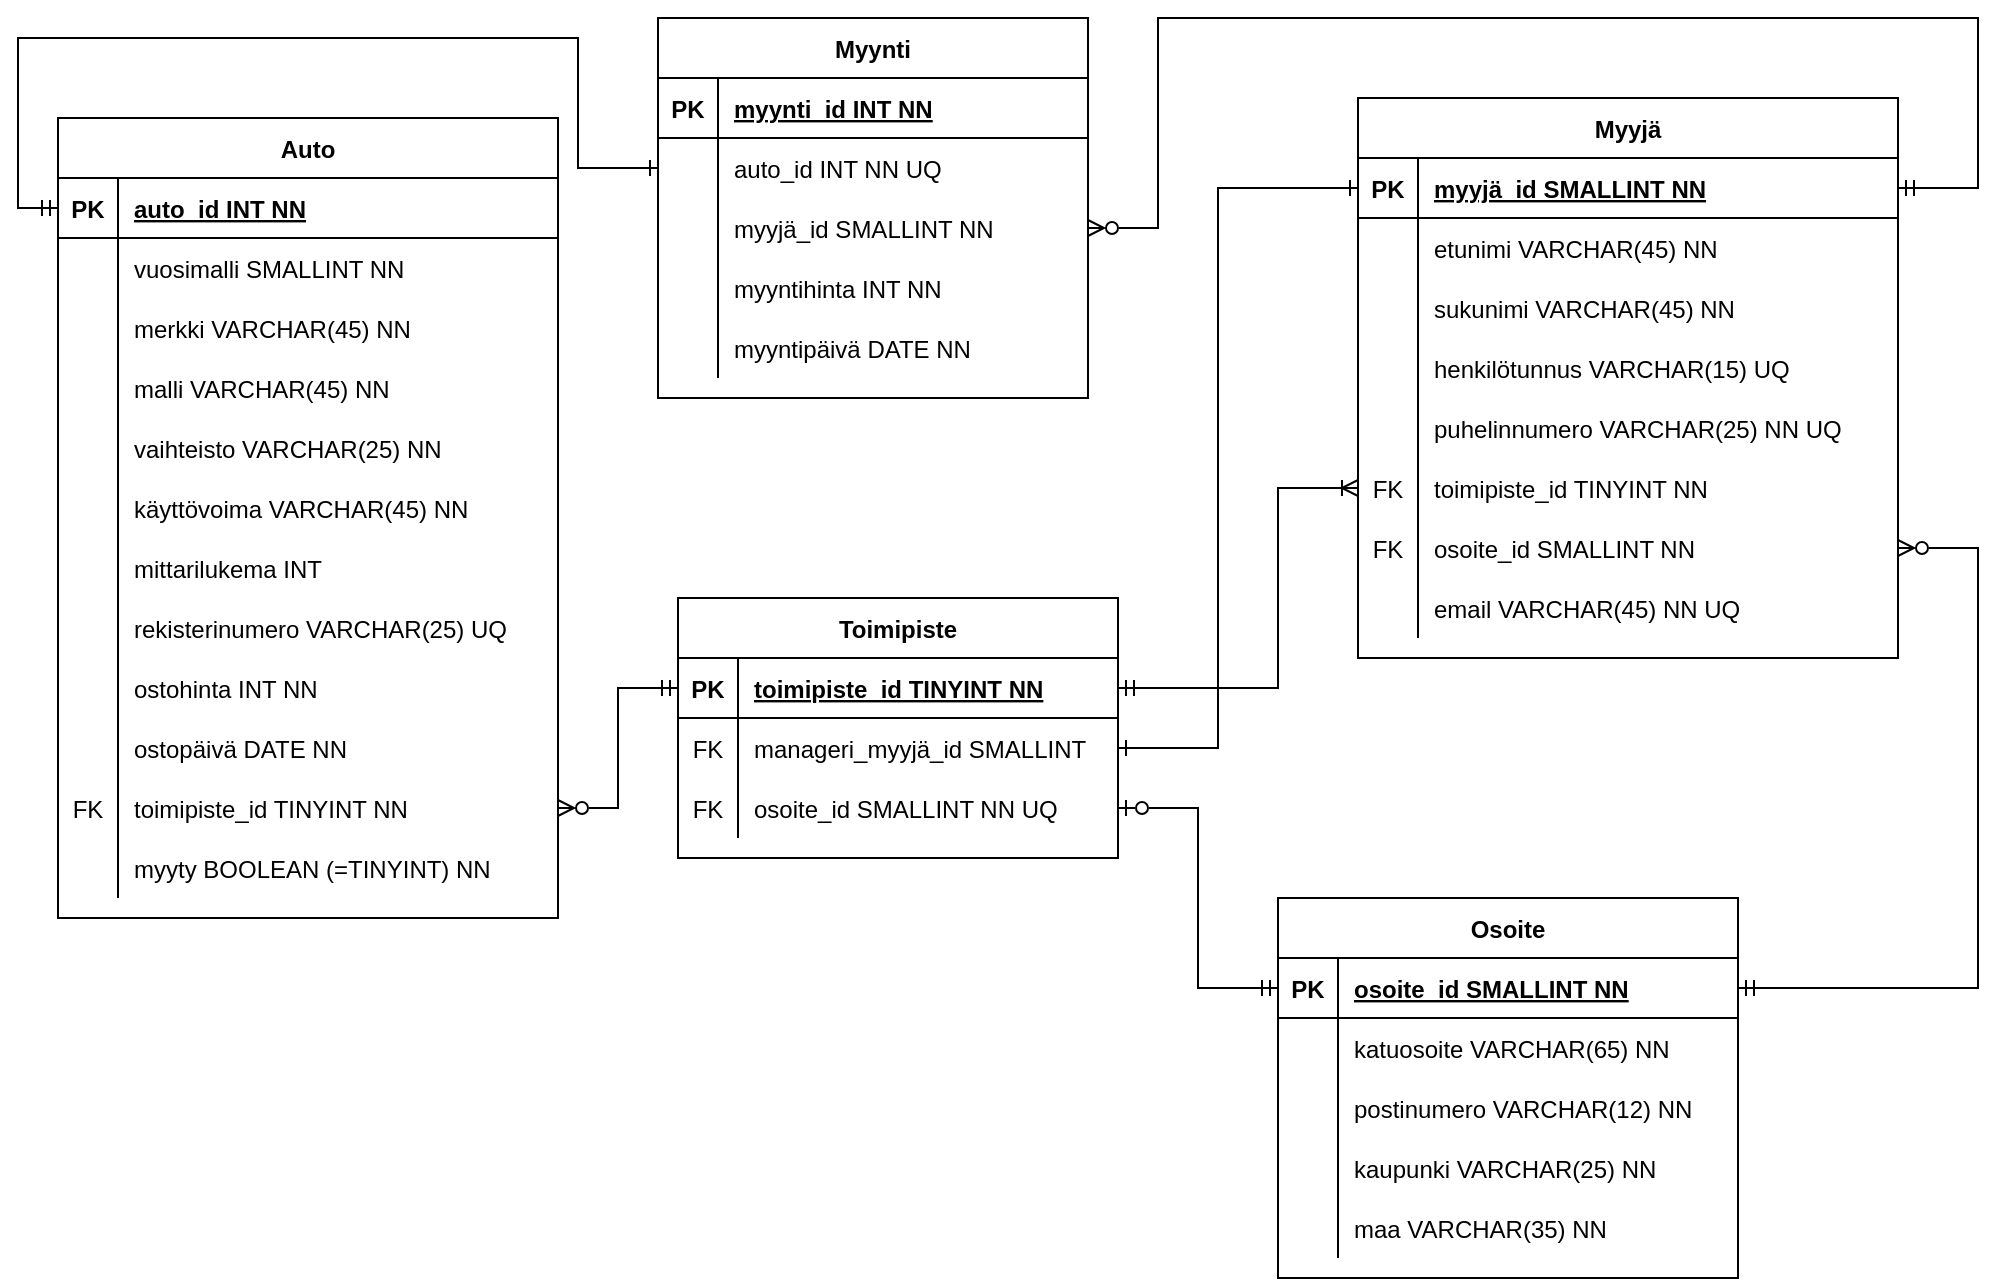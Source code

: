 <mxfile version="20.5.1" type="device"><diagram id="leuzvy5jL9zqVbkIXEDc" name="Page-1"><mxGraphModel dx="1422" dy="752" grid="1" gridSize="10" guides="1" tooltips="1" connect="1" arrows="1" fold="1" page="1" pageScale="1" pageWidth="850" pageHeight="1100" background="none" math="0" shadow="0"><root><mxCell id="0"/><mxCell id="1" parent="0"/><mxCell id="Ytq7XlBPjHBknftimk5Q-1" value="Toimipiste" style="shape=table;startSize=30;container=1;collapsible=1;childLayout=tableLayout;fixedRows=1;rowLines=0;fontStyle=1;align=center;resizeLast=1;" parent="1" vertex="1"><mxGeometry x="360" y="410" width="220" height="130" as="geometry"/></mxCell><mxCell id="Ytq7XlBPjHBknftimk5Q-2" value="" style="shape=tableRow;horizontal=0;startSize=0;swimlaneHead=0;swimlaneBody=0;fillColor=none;collapsible=0;dropTarget=0;points=[[0,0.5],[1,0.5]];portConstraint=eastwest;top=0;left=0;right=0;bottom=1;" parent="Ytq7XlBPjHBknftimk5Q-1" vertex="1"><mxGeometry y="30" width="220" height="30" as="geometry"/></mxCell><mxCell id="Ytq7XlBPjHBknftimk5Q-3" value="PK" style="shape=partialRectangle;connectable=0;fillColor=none;top=0;left=0;bottom=0;right=0;fontStyle=1;overflow=hidden;" parent="Ytq7XlBPjHBknftimk5Q-2" vertex="1"><mxGeometry width="30" height="30" as="geometry"><mxRectangle width="30" height="30" as="alternateBounds"/></mxGeometry></mxCell><mxCell id="Ytq7XlBPjHBknftimk5Q-4" value="toimipiste_id TINYINT NN" style="shape=partialRectangle;connectable=0;fillColor=none;top=0;left=0;bottom=0;right=0;align=left;spacingLeft=6;fontStyle=5;overflow=hidden;" parent="Ytq7XlBPjHBknftimk5Q-2" vertex="1"><mxGeometry x="30" width="190" height="30" as="geometry"><mxRectangle width="190" height="30" as="alternateBounds"/></mxGeometry></mxCell><mxCell id="Ytq7XlBPjHBknftimk5Q-11" value="" style="shape=tableRow;horizontal=0;startSize=0;swimlaneHead=0;swimlaneBody=0;fillColor=none;collapsible=0;dropTarget=0;points=[[0,0.5],[1,0.5]];portConstraint=eastwest;top=0;left=0;right=0;bottom=0;" parent="Ytq7XlBPjHBknftimk5Q-1" vertex="1"><mxGeometry y="60" width="220" height="30" as="geometry"/></mxCell><mxCell id="Ytq7XlBPjHBknftimk5Q-12" value="FK" style="shape=partialRectangle;connectable=0;fillColor=none;top=0;left=0;bottom=0;right=0;editable=1;overflow=hidden;" parent="Ytq7XlBPjHBknftimk5Q-11" vertex="1"><mxGeometry width="30" height="30" as="geometry"><mxRectangle width="30" height="30" as="alternateBounds"/></mxGeometry></mxCell><mxCell id="Ytq7XlBPjHBknftimk5Q-13" value="manageri_myyjä_id SMALLINT" style="shape=partialRectangle;connectable=0;fillColor=none;top=0;left=0;bottom=0;right=0;align=left;spacingLeft=6;overflow=hidden;" parent="Ytq7XlBPjHBknftimk5Q-11" vertex="1"><mxGeometry x="30" width="190" height="30" as="geometry"><mxRectangle width="190" height="30" as="alternateBounds"/></mxGeometry></mxCell><mxCell id="Ytq7XlBPjHBknftimk5Q-5" value="" style="shape=tableRow;horizontal=0;startSize=0;swimlaneHead=0;swimlaneBody=0;fillColor=none;collapsible=0;dropTarget=0;points=[[0,0.5],[1,0.5]];portConstraint=eastwest;top=0;left=0;right=0;bottom=0;" parent="Ytq7XlBPjHBknftimk5Q-1" vertex="1"><mxGeometry y="90" width="220" height="30" as="geometry"/></mxCell><mxCell id="Ytq7XlBPjHBknftimk5Q-6" value="FK" style="shape=partialRectangle;connectable=0;fillColor=none;top=0;left=0;bottom=0;right=0;editable=1;overflow=hidden;" parent="Ytq7XlBPjHBknftimk5Q-5" vertex="1"><mxGeometry width="30" height="30" as="geometry"><mxRectangle width="30" height="30" as="alternateBounds"/></mxGeometry></mxCell><mxCell id="Ytq7XlBPjHBknftimk5Q-7" value="osoite_id SMALLINT NN UQ" style="shape=partialRectangle;connectable=0;fillColor=none;top=0;left=0;bottom=0;right=0;align=left;spacingLeft=6;overflow=hidden;" parent="Ytq7XlBPjHBknftimk5Q-5" vertex="1"><mxGeometry x="30" width="190" height="30" as="geometry"><mxRectangle width="190" height="30" as="alternateBounds"/></mxGeometry></mxCell><mxCell id="Ytq7XlBPjHBknftimk5Q-21" value="Myyjä" style="shape=table;startSize=30;container=1;collapsible=1;childLayout=tableLayout;fixedRows=1;rowLines=0;fontStyle=1;align=center;resizeLast=1;" parent="1" vertex="1"><mxGeometry x="700" y="160" width="270" height="280" as="geometry"/></mxCell><mxCell id="Ytq7XlBPjHBknftimk5Q-22" value="" style="shape=tableRow;horizontal=0;startSize=0;swimlaneHead=0;swimlaneBody=0;fillColor=none;collapsible=0;dropTarget=0;points=[[0,0.5],[1,0.5]];portConstraint=eastwest;top=0;left=0;right=0;bottom=1;" parent="Ytq7XlBPjHBknftimk5Q-21" vertex="1"><mxGeometry y="30" width="270" height="30" as="geometry"/></mxCell><mxCell id="Ytq7XlBPjHBknftimk5Q-23" value="PK" style="shape=partialRectangle;connectable=0;fillColor=none;top=0;left=0;bottom=0;right=0;fontStyle=1;overflow=hidden;" parent="Ytq7XlBPjHBknftimk5Q-22" vertex="1"><mxGeometry width="30" height="30" as="geometry"><mxRectangle width="30" height="30" as="alternateBounds"/></mxGeometry></mxCell><mxCell id="Ytq7XlBPjHBknftimk5Q-24" value="myyjä_id SMALLINT NN" style="shape=partialRectangle;connectable=0;fillColor=none;top=0;left=0;bottom=0;right=0;align=left;spacingLeft=6;fontStyle=5;overflow=hidden;" parent="Ytq7XlBPjHBknftimk5Q-22" vertex="1"><mxGeometry x="30" width="240" height="30" as="geometry"><mxRectangle width="240" height="30" as="alternateBounds"/></mxGeometry></mxCell><mxCell id="Ytq7XlBPjHBknftimk5Q-25" value="" style="shape=tableRow;horizontal=0;startSize=0;swimlaneHead=0;swimlaneBody=0;fillColor=none;collapsible=0;dropTarget=0;points=[[0,0.5],[1,0.5]];portConstraint=eastwest;top=0;left=0;right=0;bottom=0;" parent="Ytq7XlBPjHBknftimk5Q-21" vertex="1"><mxGeometry y="60" width="270" height="30" as="geometry"/></mxCell><mxCell id="Ytq7XlBPjHBknftimk5Q-26" value="" style="shape=partialRectangle;connectable=0;fillColor=none;top=0;left=0;bottom=0;right=0;editable=1;overflow=hidden;" parent="Ytq7XlBPjHBknftimk5Q-25" vertex="1"><mxGeometry width="30" height="30" as="geometry"><mxRectangle width="30" height="30" as="alternateBounds"/></mxGeometry></mxCell><mxCell id="Ytq7XlBPjHBknftimk5Q-27" value="etunimi VARCHAR(45) NN" style="shape=partialRectangle;connectable=0;fillColor=none;top=0;left=0;bottom=0;right=0;align=left;spacingLeft=6;overflow=hidden;" parent="Ytq7XlBPjHBknftimk5Q-25" vertex="1"><mxGeometry x="30" width="240" height="30" as="geometry"><mxRectangle width="240" height="30" as="alternateBounds"/></mxGeometry></mxCell><mxCell id="Ytq7XlBPjHBknftimk5Q-28" value="" style="shape=tableRow;horizontal=0;startSize=0;swimlaneHead=0;swimlaneBody=0;fillColor=none;collapsible=0;dropTarget=0;points=[[0,0.5],[1,0.5]];portConstraint=eastwest;top=0;left=0;right=0;bottom=0;" parent="Ytq7XlBPjHBknftimk5Q-21" vertex="1"><mxGeometry y="90" width="270" height="30" as="geometry"/></mxCell><mxCell id="Ytq7XlBPjHBknftimk5Q-29" value="" style="shape=partialRectangle;connectable=0;fillColor=none;top=0;left=0;bottom=0;right=0;editable=1;overflow=hidden;" parent="Ytq7XlBPjHBknftimk5Q-28" vertex="1"><mxGeometry width="30" height="30" as="geometry"><mxRectangle width="30" height="30" as="alternateBounds"/></mxGeometry></mxCell><mxCell id="Ytq7XlBPjHBknftimk5Q-30" value="sukunimi VARCHAR(45) NN" style="shape=partialRectangle;connectable=0;fillColor=none;top=0;left=0;bottom=0;right=0;align=left;spacingLeft=6;overflow=hidden;" parent="Ytq7XlBPjHBknftimk5Q-28" vertex="1"><mxGeometry x="30" width="240" height="30" as="geometry"><mxRectangle width="240" height="30" as="alternateBounds"/></mxGeometry></mxCell><mxCell id="Ytq7XlBPjHBknftimk5Q-39" value="" style="shape=tableRow;horizontal=0;startSize=0;swimlaneHead=0;swimlaneBody=0;fillColor=none;collapsible=0;dropTarget=0;points=[[0,0.5],[1,0.5]];portConstraint=eastwest;top=0;left=0;right=0;bottom=0;" parent="Ytq7XlBPjHBknftimk5Q-21" vertex="1"><mxGeometry y="120" width="270" height="30" as="geometry"/></mxCell><mxCell id="Ytq7XlBPjHBknftimk5Q-40" value="" style="shape=partialRectangle;connectable=0;fillColor=none;top=0;left=0;bottom=0;right=0;editable=1;overflow=hidden;" parent="Ytq7XlBPjHBknftimk5Q-39" vertex="1"><mxGeometry width="30" height="30" as="geometry"><mxRectangle width="30" height="30" as="alternateBounds"/></mxGeometry></mxCell><mxCell id="Ytq7XlBPjHBknftimk5Q-41" value="henkilötunnus VARCHAR(15) UQ" style="shape=partialRectangle;connectable=0;fillColor=none;top=0;left=0;bottom=0;right=0;align=left;spacingLeft=6;overflow=hidden;" parent="Ytq7XlBPjHBknftimk5Q-39" vertex="1"><mxGeometry x="30" width="240" height="30" as="geometry"><mxRectangle width="240" height="30" as="alternateBounds"/></mxGeometry></mxCell><mxCell id="Ytq7XlBPjHBknftimk5Q-35" value="" style="shape=tableRow;horizontal=0;startSize=0;swimlaneHead=0;swimlaneBody=0;fillColor=none;collapsible=0;dropTarget=0;points=[[0,0.5],[1,0.5]];portConstraint=eastwest;top=0;left=0;right=0;bottom=0;" parent="Ytq7XlBPjHBknftimk5Q-21" vertex="1"><mxGeometry y="150" width="270" height="30" as="geometry"/></mxCell><mxCell id="Ytq7XlBPjHBknftimk5Q-36" value="" style="shape=partialRectangle;connectable=0;fillColor=none;top=0;left=0;bottom=0;right=0;editable=1;overflow=hidden;" parent="Ytq7XlBPjHBknftimk5Q-35" vertex="1"><mxGeometry width="30" height="30" as="geometry"><mxRectangle width="30" height="30" as="alternateBounds"/></mxGeometry></mxCell><mxCell id="Ytq7XlBPjHBknftimk5Q-37" value="puhelinnumero VARCHAR(25) NN UQ" style="shape=partialRectangle;connectable=0;fillColor=none;top=0;left=0;bottom=0;right=0;align=left;spacingLeft=6;overflow=hidden;" parent="Ytq7XlBPjHBknftimk5Q-35" vertex="1"><mxGeometry x="30" width="240" height="30" as="geometry"><mxRectangle width="240" height="30" as="alternateBounds"/></mxGeometry></mxCell><mxCell id="Ytq7XlBPjHBknftimk5Q-99" value="" style="shape=tableRow;horizontal=0;startSize=0;swimlaneHead=0;swimlaneBody=0;fillColor=none;collapsible=0;dropTarget=0;points=[[0,0.5],[1,0.5]];portConstraint=eastwest;top=0;left=0;right=0;bottom=0;" parent="Ytq7XlBPjHBknftimk5Q-21" vertex="1"><mxGeometry y="180" width="270" height="30" as="geometry"/></mxCell><mxCell id="Ytq7XlBPjHBknftimk5Q-100" value="FK" style="shape=partialRectangle;connectable=0;fillColor=none;top=0;left=0;bottom=0;right=0;editable=1;overflow=hidden;" parent="Ytq7XlBPjHBknftimk5Q-99" vertex="1"><mxGeometry width="30" height="30" as="geometry"><mxRectangle width="30" height="30" as="alternateBounds"/></mxGeometry></mxCell><mxCell id="Ytq7XlBPjHBknftimk5Q-101" value="toimipiste_id TINYINT NN" style="shape=partialRectangle;connectable=0;fillColor=none;top=0;left=0;bottom=0;right=0;align=left;spacingLeft=6;overflow=hidden;" parent="Ytq7XlBPjHBknftimk5Q-99" vertex="1"><mxGeometry x="30" width="240" height="30" as="geometry"><mxRectangle width="240" height="30" as="alternateBounds"/></mxGeometry></mxCell><mxCell id="Ytq7XlBPjHBknftimk5Q-31" value="" style="shape=tableRow;horizontal=0;startSize=0;swimlaneHead=0;swimlaneBody=0;fillColor=none;collapsible=0;dropTarget=0;points=[[0,0.5],[1,0.5]];portConstraint=eastwest;top=0;left=0;right=0;bottom=0;" parent="Ytq7XlBPjHBknftimk5Q-21" vertex="1"><mxGeometry y="210" width="270" height="30" as="geometry"/></mxCell><mxCell id="Ytq7XlBPjHBknftimk5Q-32" value="FK" style="shape=partialRectangle;connectable=0;fillColor=none;top=0;left=0;bottom=0;right=0;editable=1;overflow=hidden;" parent="Ytq7XlBPjHBknftimk5Q-31" vertex="1"><mxGeometry width="30" height="30" as="geometry"><mxRectangle width="30" height="30" as="alternateBounds"/></mxGeometry></mxCell><mxCell id="Ytq7XlBPjHBknftimk5Q-33" value="osoite_id SMALLINT NN" style="shape=partialRectangle;connectable=0;fillColor=none;top=0;left=0;bottom=0;right=0;align=left;spacingLeft=6;overflow=hidden;" parent="Ytq7XlBPjHBknftimk5Q-31" vertex="1"><mxGeometry x="30" width="240" height="30" as="geometry"><mxRectangle width="240" height="30" as="alternateBounds"/></mxGeometry></mxCell><mxCell id="4B7rXKv6j5ArsQhWTRO9-2" value="" style="shape=tableRow;horizontal=0;startSize=0;swimlaneHead=0;swimlaneBody=0;fillColor=none;collapsible=0;dropTarget=0;points=[[0,0.5],[1,0.5]];portConstraint=eastwest;top=0;left=0;right=0;bottom=0;" vertex="1" parent="Ytq7XlBPjHBknftimk5Q-21"><mxGeometry y="240" width="270" height="30" as="geometry"/></mxCell><mxCell id="4B7rXKv6j5ArsQhWTRO9-3" value="" style="shape=partialRectangle;connectable=0;fillColor=none;top=0;left=0;bottom=0;right=0;editable=1;overflow=hidden;" vertex="1" parent="4B7rXKv6j5ArsQhWTRO9-2"><mxGeometry width="30" height="30" as="geometry"><mxRectangle width="30" height="30" as="alternateBounds"/></mxGeometry></mxCell><mxCell id="4B7rXKv6j5ArsQhWTRO9-4" value="email VARCHAR(45) NN UQ" style="shape=partialRectangle;connectable=0;fillColor=none;top=0;left=0;bottom=0;right=0;align=left;spacingLeft=6;overflow=hidden;" vertex="1" parent="4B7rXKv6j5ArsQhWTRO9-2"><mxGeometry x="30" width="240" height="30" as="geometry"><mxRectangle width="240" height="30" as="alternateBounds"/></mxGeometry></mxCell><mxCell id="Ytq7XlBPjHBknftimk5Q-42" value="Osoite" style="shape=table;startSize=30;container=1;collapsible=1;childLayout=tableLayout;fixedRows=1;rowLines=0;fontStyle=1;align=center;resizeLast=1;" parent="1" vertex="1"><mxGeometry x="660" y="560" width="230" height="190" as="geometry"/></mxCell><mxCell id="Ytq7XlBPjHBknftimk5Q-43" value="" style="shape=tableRow;horizontal=0;startSize=0;swimlaneHead=0;swimlaneBody=0;fillColor=none;collapsible=0;dropTarget=0;points=[[0,0.5],[1,0.5]];portConstraint=eastwest;top=0;left=0;right=0;bottom=1;" parent="Ytq7XlBPjHBknftimk5Q-42" vertex="1"><mxGeometry y="30" width="230" height="30" as="geometry"/></mxCell><mxCell id="Ytq7XlBPjHBknftimk5Q-44" value="PK" style="shape=partialRectangle;connectable=0;fillColor=none;top=0;left=0;bottom=0;right=0;fontStyle=1;overflow=hidden;" parent="Ytq7XlBPjHBknftimk5Q-43" vertex="1"><mxGeometry width="30" height="30" as="geometry"><mxRectangle width="30" height="30" as="alternateBounds"/></mxGeometry></mxCell><mxCell id="Ytq7XlBPjHBknftimk5Q-45" value="osoite_id SMALLINT NN" style="shape=partialRectangle;connectable=0;fillColor=none;top=0;left=0;bottom=0;right=0;align=left;spacingLeft=6;fontStyle=5;overflow=hidden;" parent="Ytq7XlBPjHBknftimk5Q-43" vertex="1"><mxGeometry x="30" width="200" height="30" as="geometry"><mxRectangle width="200" height="30" as="alternateBounds"/></mxGeometry></mxCell><mxCell id="Ytq7XlBPjHBknftimk5Q-46" value="" style="shape=tableRow;horizontal=0;startSize=0;swimlaneHead=0;swimlaneBody=0;fillColor=none;collapsible=0;dropTarget=0;points=[[0,0.5],[1,0.5]];portConstraint=eastwest;top=0;left=0;right=0;bottom=0;" parent="Ytq7XlBPjHBknftimk5Q-42" vertex="1"><mxGeometry y="60" width="230" height="30" as="geometry"/></mxCell><mxCell id="Ytq7XlBPjHBknftimk5Q-47" value="" style="shape=partialRectangle;connectable=0;fillColor=none;top=0;left=0;bottom=0;right=0;editable=1;overflow=hidden;" parent="Ytq7XlBPjHBknftimk5Q-46" vertex="1"><mxGeometry width="30" height="30" as="geometry"><mxRectangle width="30" height="30" as="alternateBounds"/></mxGeometry></mxCell><mxCell id="Ytq7XlBPjHBknftimk5Q-48" value="katuosoite VARCHAR(65) NN" style="shape=partialRectangle;connectable=0;fillColor=none;top=0;left=0;bottom=0;right=0;align=left;spacingLeft=6;overflow=hidden;" parent="Ytq7XlBPjHBknftimk5Q-46" vertex="1"><mxGeometry x="30" width="200" height="30" as="geometry"><mxRectangle width="200" height="30" as="alternateBounds"/></mxGeometry></mxCell><mxCell id="C87S_HLYGGrj2ckzRdgO-71" value="" style="shape=tableRow;horizontal=0;startSize=0;swimlaneHead=0;swimlaneBody=0;fillColor=none;collapsible=0;dropTarget=0;points=[[0,0.5],[1,0.5]];portConstraint=eastwest;top=0;left=0;right=0;bottom=0;" parent="Ytq7XlBPjHBknftimk5Q-42" vertex="1"><mxGeometry y="90" width="230" height="30" as="geometry"/></mxCell><mxCell id="C87S_HLYGGrj2ckzRdgO-72" value="" style="shape=partialRectangle;connectable=0;fillColor=none;top=0;left=0;bottom=0;right=0;editable=1;overflow=hidden;" parent="C87S_HLYGGrj2ckzRdgO-71" vertex="1"><mxGeometry width="30" height="30" as="geometry"><mxRectangle width="30" height="30" as="alternateBounds"/></mxGeometry></mxCell><mxCell id="C87S_HLYGGrj2ckzRdgO-73" value="postinumero VARCHAR(12) NN" style="shape=partialRectangle;connectable=0;fillColor=none;top=0;left=0;bottom=0;right=0;align=left;spacingLeft=6;overflow=hidden;" parent="C87S_HLYGGrj2ckzRdgO-71" vertex="1"><mxGeometry x="30" width="200" height="30" as="geometry"><mxRectangle width="200" height="30" as="alternateBounds"/></mxGeometry></mxCell><mxCell id="Ytq7XlBPjHBknftimk5Q-49" value="" style="shape=tableRow;horizontal=0;startSize=0;swimlaneHead=0;swimlaneBody=0;fillColor=none;collapsible=0;dropTarget=0;points=[[0,0.5],[1,0.5]];portConstraint=eastwest;top=0;left=0;right=0;bottom=0;" parent="Ytq7XlBPjHBknftimk5Q-42" vertex="1"><mxGeometry y="120" width="230" height="30" as="geometry"/></mxCell><mxCell id="Ytq7XlBPjHBknftimk5Q-50" value="" style="shape=partialRectangle;connectable=0;fillColor=none;top=0;left=0;bottom=0;right=0;editable=1;overflow=hidden;" parent="Ytq7XlBPjHBknftimk5Q-49" vertex="1"><mxGeometry width="30" height="30" as="geometry"><mxRectangle width="30" height="30" as="alternateBounds"/></mxGeometry></mxCell><mxCell id="Ytq7XlBPjHBknftimk5Q-51" value="kaupunki VARCHAR(25) NN" style="shape=partialRectangle;connectable=0;fillColor=none;top=0;left=0;bottom=0;right=0;align=left;spacingLeft=6;overflow=hidden;" parent="Ytq7XlBPjHBknftimk5Q-49" vertex="1"><mxGeometry x="30" width="200" height="30" as="geometry"><mxRectangle width="200" height="30" as="alternateBounds"/></mxGeometry></mxCell><mxCell id="Ytq7XlBPjHBknftimk5Q-52" value="" style="shape=tableRow;horizontal=0;startSize=0;swimlaneHead=0;swimlaneBody=0;fillColor=none;collapsible=0;dropTarget=0;points=[[0,0.5],[1,0.5]];portConstraint=eastwest;top=0;left=0;right=0;bottom=0;" parent="Ytq7XlBPjHBknftimk5Q-42" vertex="1"><mxGeometry y="150" width="230" height="30" as="geometry"/></mxCell><mxCell id="Ytq7XlBPjHBknftimk5Q-53" value="" style="shape=partialRectangle;connectable=0;fillColor=none;top=0;left=0;bottom=0;right=0;editable=1;overflow=hidden;" parent="Ytq7XlBPjHBknftimk5Q-52" vertex="1"><mxGeometry width="30" height="30" as="geometry"><mxRectangle width="30" height="30" as="alternateBounds"/></mxGeometry></mxCell><mxCell id="Ytq7XlBPjHBknftimk5Q-54" value="maa VARCHAR(35) NN" style="shape=partialRectangle;connectable=0;fillColor=none;top=0;left=0;bottom=0;right=0;align=left;spacingLeft=6;overflow=hidden;" parent="Ytq7XlBPjHBknftimk5Q-52" vertex="1"><mxGeometry x="30" width="200" height="30" as="geometry"><mxRectangle width="200" height="30" as="alternateBounds"/></mxGeometry></mxCell><mxCell id="Ytq7XlBPjHBknftimk5Q-55" style="edgeStyle=orthogonalEdgeStyle;rounded=0;orthogonalLoop=1;jettySize=auto;html=1;entryX=1;entryY=0.5;entryDx=0;entryDy=0;exitX=1;exitY=0.5;exitDx=0;exitDy=0;startArrow=ERzeroToMany;startFill=0;endArrow=ERmandOne;endFill=0;" parent="1" source="Ytq7XlBPjHBknftimk5Q-31" target="Ytq7XlBPjHBknftimk5Q-43" edge="1"><mxGeometry relative="1" as="geometry"><Array as="points"><mxPoint x="1010" y="385"/><mxPoint x="1010" y="605"/></Array></mxGeometry></mxCell><mxCell id="Ytq7XlBPjHBknftimk5Q-56" style="edgeStyle=orthogonalEdgeStyle;rounded=0;orthogonalLoop=1;jettySize=auto;html=1;exitX=1;exitY=0.5;exitDx=0;exitDy=0;entryX=0;entryY=0.5;entryDx=0;entryDy=0;startArrow=ERzeroToOne;startFill=0;endArrow=ERmandOne;endFill=0;" parent="1" source="Ytq7XlBPjHBknftimk5Q-5" target="Ytq7XlBPjHBknftimk5Q-43" edge="1"><mxGeometry relative="1" as="geometry"/></mxCell><mxCell id="Ytq7XlBPjHBknftimk5Q-57" style="edgeStyle=orthogonalEdgeStyle;rounded=0;orthogonalLoop=1;jettySize=auto;html=1;exitX=1;exitY=0.5;exitDx=0;exitDy=0;entryX=0;entryY=0.5;entryDx=0;entryDy=0;startArrow=ERone;startFill=0;endArrow=ERone;endFill=0;" parent="1" source="Ytq7XlBPjHBknftimk5Q-11" target="Ytq7XlBPjHBknftimk5Q-22" edge="1"><mxGeometry relative="1" as="geometry"><Array as="points"><mxPoint x="630" y="485"/><mxPoint x="630" y="205"/></Array></mxGeometry></mxCell><mxCell id="Ytq7XlBPjHBknftimk5Q-58" value="Auto" style="shape=table;startSize=30;container=1;collapsible=1;childLayout=tableLayout;fixedRows=1;rowLines=0;fontStyle=1;align=center;resizeLast=1;" parent="1" vertex="1"><mxGeometry x="50" y="170" width="250" height="400" as="geometry"/></mxCell><mxCell id="Ytq7XlBPjHBknftimk5Q-59" value="" style="shape=tableRow;horizontal=0;startSize=0;swimlaneHead=0;swimlaneBody=0;fillColor=none;collapsible=0;dropTarget=0;points=[[0,0.5],[1,0.5]];portConstraint=eastwest;top=0;left=0;right=0;bottom=1;" parent="Ytq7XlBPjHBknftimk5Q-58" vertex="1"><mxGeometry y="30" width="250" height="30" as="geometry"/></mxCell><mxCell id="Ytq7XlBPjHBknftimk5Q-60" value="PK" style="shape=partialRectangle;connectable=0;fillColor=none;top=0;left=0;bottom=0;right=0;fontStyle=1;overflow=hidden;" parent="Ytq7XlBPjHBknftimk5Q-59" vertex="1"><mxGeometry width="30" height="30" as="geometry"><mxRectangle width="30" height="30" as="alternateBounds"/></mxGeometry></mxCell><mxCell id="Ytq7XlBPjHBknftimk5Q-61" value="auto_id INT NN" style="shape=partialRectangle;connectable=0;fillColor=none;top=0;left=0;bottom=0;right=0;align=left;spacingLeft=6;fontStyle=5;overflow=hidden;" parent="Ytq7XlBPjHBknftimk5Q-59" vertex="1"><mxGeometry x="30" width="220" height="30" as="geometry"><mxRectangle width="220" height="30" as="alternateBounds"/></mxGeometry></mxCell><mxCell id="Ytq7XlBPjHBknftimk5Q-79" value="" style="shape=tableRow;horizontal=0;startSize=0;swimlaneHead=0;swimlaneBody=0;fillColor=none;collapsible=0;dropTarget=0;points=[[0,0.5],[1,0.5]];portConstraint=eastwest;top=0;left=0;right=0;bottom=0;" parent="Ytq7XlBPjHBknftimk5Q-58" vertex="1"><mxGeometry y="60" width="250" height="30" as="geometry"/></mxCell><mxCell id="Ytq7XlBPjHBknftimk5Q-80" value="" style="shape=partialRectangle;connectable=0;fillColor=none;top=0;left=0;bottom=0;right=0;editable=1;overflow=hidden;" parent="Ytq7XlBPjHBknftimk5Q-79" vertex="1"><mxGeometry width="30" height="30" as="geometry"><mxRectangle width="30" height="30" as="alternateBounds"/></mxGeometry></mxCell><mxCell id="Ytq7XlBPjHBknftimk5Q-81" value="vuosimalli SMALLINT NN" style="shape=partialRectangle;connectable=0;fillColor=none;top=0;left=0;bottom=0;right=0;align=left;spacingLeft=6;overflow=hidden;" parent="Ytq7XlBPjHBknftimk5Q-79" vertex="1"><mxGeometry x="30" width="220" height="30" as="geometry"><mxRectangle width="220" height="30" as="alternateBounds"/></mxGeometry></mxCell><mxCell id="Ytq7XlBPjHBknftimk5Q-83" value="" style="shape=tableRow;horizontal=0;startSize=0;swimlaneHead=0;swimlaneBody=0;fillColor=none;collapsible=0;dropTarget=0;points=[[0,0.5],[1,0.5]];portConstraint=eastwest;top=0;left=0;right=0;bottom=0;" parent="Ytq7XlBPjHBknftimk5Q-58" vertex="1"><mxGeometry y="90" width="250" height="30" as="geometry"/></mxCell><mxCell id="Ytq7XlBPjHBknftimk5Q-84" value="" style="shape=partialRectangle;connectable=0;fillColor=none;top=0;left=0;bottom=0;right=0;editable=1;overflow=hidden;" parent="Ytq7XlBPjHBknftimk5Q-83" vertex="1"><mxGeometry width="30" height="30" as="geometry"><mxRectangle width="30" height="30" as="alternateBounds"/></mxGeometry></mxCell><mxCell id="Ytq7XlBPjHBknftimk5Q-85" value="merkki VARCHAR(45) NN" style="shape=partialRectangle;connectable=0;fillColor=none;top=0;left=0;bottom=0;right=0;align=left;spacingLeft=6;overflow=hidden;" parent="Ytq7XlBPjHBknftimk5Q-83" vertex="1"><mxGeometry x="30" width="220" height="30" as="geometry"><mxRectangle width="220" height="30" as="alternateBounds"/></mxGeometry></mxCell><mxCell id="Ytq7XlBPjHBknftimk5Q-87" value="" style="shape=tableRow;horizontal=0;startSize=0;swimlaneHead=0;swimlaneBody=0;fillColor=none;collapsible=0;dropTarget=0;points=[[0,0.5],[1,0.5]];portConstraint=eastwest;top=0;left=0;right=0;bottom=0;" parent="Ytq7XlBPjHBknftimk5Q-58" vertex="1"><mxGeometry y="120" width="250" height="30" as="geometry"/></mxCell><mxCell id="Ytq7XlBPjHBknftimk5Q-88" value="" style="shape=partialRectangle;connectable=0;fillColor=none;top=0;left=0;bottom=0;right=0;editable=1;overflow=hidden;" parent="Ytq7XlBPjHBknftimk5Q-87" vertex="1"><mxGeometry width="30" height="30" as="geometry"><mxRectangle width="30" height="30" as="alternateBounds"/></mxGeometry></mxCell><mxCell id="Ytq7XlBPjHBknftimk5Q-89" value="malli VARCHAR(45) NN" style="shape=partialRectangle;connectable=0;fillColor=none;top=0;left=0;bottom=0;right=0;align=left;spacingLeft=6;overflow=hidden;" parent="Ytq7XlBPjHBknftimk5Q-87" vertex="1"><mxGeometry x="30" width="220" height="30" as="geometry"><mxRectangle width="220" height="30" as="alternateBounds"/></mxGeometry></mxCell><mxCell id="Ytq7XlBPjHBknftimk5Q-91" value="" style="shape=tableRow;horizontal=0;startSize=0;swimlaneHead=0;swimlaneBody=0;fillColor=none;collapsible=0;dropTarget=0;points=[[0,0.5],[1,0.5]];portConstraint=eastwest;top=0;left=0;right=0;bottom=0;" parent="Ytq7XlBPjHBknftimk5Q-58" vertex="1"><mxGeometry y="150" width="250" height="30" as="geometry"/></mxCell><mxCell id="Ytq7XlBPjHBknftimk5Q-92" value="" style="shape=partialRectangle;connectable=0;fillColor=none;top=0;left=0;bottom=0;right=0;editable=1;overflow=hidden;" parent="Ytq7XlBPjHBknftimk5Q-91" vertex="1"><mxGeometry width="30" height="30" as="geometry"><mxRectangle width="30" height="30" as="alternateBounds"/></mxGeometry></mxCell><mxCell id="Ytq7XlBPjHBknftimk5Q-93" value="vaihteisto VARCHAR(25) NN" style="shape=partialRectangle;connectable=0;fillColor=none;top=0;left=0;bottom=0;right=0;align=left;spacingLeft=6;overflow=hidden;" parent="Ytq7XlBPjHBknftimk5Q-91" vertex="1"><mxGeometry x="30" width="220" height="30" as="geometry"><mxRectangle width="220" height="30" as="alternateBounds"/></mxGeometry></mxCell><mxCell id="Ytq7XlBPjHBknftimk5Q-95" value="" style="shape=tableRow;horizontal=0;startSize=0;swimlaneHead=0;swimlaneBody=0;fillColor=none;collapsible=0;dropTarget=0;points=[[0,0.5],[1,0.5]];portConstraint=eastwest;top=0;left=0;right=0;bottom=0;" parent="Ytq7XlBPjHBknftimk5Q-58" vertex="1"><mxGeometry y="180" width="250" height="30" as="geometry"/></mxCell><mxCell id="Ytq7XlBPjHBknftimk5Q-96" value="" style="shape=partialRectangle;connectable=0;fillColor=none;top=0;left=0;bottom=0;right=0;editable=1;overflow=hidden;" parent="Ytq7XlBPjHBknftimk5Q-95" vertex="1"><mxGeometry width="30" height="30" as="geometry"><mxRectangle width="30" height="30" as="alternateBounds"/></mxGeometry></mxCell><mxCell id="Ytq7XlBPjHBknftimk5Q-97" value="käyttövoima VARCHAR(45) NN" style="shape=partialRectangle;connectable=0;fillColor=none;top=0;left=0;bottom=0;right=0;align=left;spacingLeft=6;overflow=hidden;" parent="Ytq7XlBPjHBknftimk5Q-95" vertex="1"><mxGeometry x="30" width="220" height="30" as="geometry"><mxRectangle width="220" height="30" as="alternateBounds"/></mxGeometry></mxCell><mxCell id="Ytq7XlBPjHBknftimk5Q-15" value="" style="shape=tableRow;horizontal=0;startSize=0;swimlaneHead=0;swimlaneBody=0;fillColor=none;collapsible=0;dropTarget=0;points=[[0,0.5],[1,0.5]];portConstraint=eastwest;top=0;left=0;right=0;bottom=0;" parent="Ytq7XlBPjHBknftimk5Q-58" vertex="1"><mxGeometry y="210" width="250" height="30" as="geometry"/></mxCell><mxCell id="Ytq7XlBPjHBknftimk5Q-16" value="" style="shape=partialRectangle;connectable=0;fillColor=none;top=0;left=0;bottom=0;right=0;editable=1;overflow=hidden;" parent="Ytq7XlBPjHBknftimk5Q-15" vertex="1"><mxGeometry width="30" height="30" as="geometry"><mxRectangle width="30" height="30" as="alternateBounds"/></mxGeometry></mxCell><mxCell id="Ytq7XlBPjHBknftimk5Q-17" value="mittarilukema INT" style="shape=partialRectangle;connectable=0;fillColor=none;top=0;left=0;bottom=0;right=0;align=left;spacingLeft=6;overflow=hidden;" parent="Ytq7XlBPjHBknftimk5Q-15" vertex="1"><mxGeometry x="30" width="220" height="30" as="geometry"><mxRectangle width="220" height="30" as="alternateBounds"/></mxGeometry></mxCell><mxCell id="C87S_HLYGGrj2ckzRdgO-11" value="" style="shape=tableRow;horizontal=0;startSize=0;swimlaneHead=0;swimlaneBody=0;fillColor=none;collapsible=0;dropTarget=0;points=[[0,0.5],[1,0.5]];portConstraint=eastwest;top=0;left=0;right=0;bottom=0;" parent="Ytq7XlBPjHBknftimk5Q-58" vertex="1"><mxGeometry y="240" width="250" height="30" as="geometry"/></mxCell><mxCell id="C87S_HLYGGrj2ckzRdgO-12" value="" style="shape=partialRectangle;connectable=0;fillColor=none;top=0;left=0;bottom=0;right=0;editable=1;overflow=hidden;" parent="C87S_HLYGGrj2ckzRdgO-11" vertex="1"><mxGeometry width="30" height="30" as="geometry"><mxRectangle width="30" height="30" as="alternateBounds"/></mxGeometry></mxCell><mxCell id="C87S_HLYGGrj2ckzRdgO-13" value="rekisterinumero VARCHAR(25) UQ" style="shape=partialRectangle;connectable=0;fillColor=none;top=0;left=0;bottom=0;right=0;align=left;spacingLeft=6;overflow=hidden;" parent="C87S_HLYGGrj2ckzRdgO-11" vertex="1"><mxGeometry x="30" width="220" height="30" as="geometry"><mxRectangle width="220" height="30" as="alternateBounds"/></mxGeometry></mxCell><mxCell id="Ytq7XlBPjHBknftimk5Q-62" value="" style="shape=tableRow;horizontal=0;startSize=0;swimlaneHead=0;swimlaneBody=0;fillColor=none;collapsible=0;dropTarget=0;points=[[0,0.5],[1,0.5]];portConstraint=eastwest;top=0;left=0;right=0;bottom=0;" parent="Ytq7XlBPjHBknftimk5Q-58" vertex="1"><mxGeometry y="270" width="250" height="30" as="geometry"/></mxCell><mxCell id="Ytq7XlBPjHBknftimk5Q-63" value="" style="shape=partialRectangle;connectable=0;fillColor=none;top=0;left=0;bottom=0;right=0;editable=1;overflow=hidden;" parent="Ytq7XlBPjHBknftimk5Q-62" vertex="1"><mxGeometry width="30" height="30" as="geometry"><mxRectangle width="30" height="30" as="alternateBounds"/></mxGeometry></mxCell><mxCell id="Ytq7XlBPjHBknftimk5Q-64" value="ostohinta INT NN" style="shape=partialRectangle;connectable=0;fillColor=none;top=0;left=0;bottom=0;right=0;align=left;spacingLeft=6;overflow=hidden;" parent="Ytq7XlBPjHBknftimk5Q-62" vertex="1"><mxGeometry x="30" width="220" height="30" as="geometry"><mxRectangle width="220" height="30" as="alternateBounds"/></mxGeometry></mxCell><mxCell id="C87S_HLYGGrj2ckzRdgO-3" value="" style="shape=tableRow;horizontal=0;startSize=0;swimlaneHead=0;swimlaneBody=0;fillColor=none;collapsible=0;dropTarget=0;points=[[0,0.5],[1,0.5]];portConstraint=eastwest;top=0;left=0;right=0;bottom=0;" parent="Ytq7XlBPjHBknftimk5Q-58" vertex="1"><mxGeometry y="300" width="250" height="30" as="geometry"/></mxCell><mxCell id="C87S_HLYGGrj2ckzRdgO-4" value="" style="shape=partialRectangle;connectable=0;fillColor=none;top=0;left=0;bottom=0;right=0;editable=1;overflow=hidden;" parent="C87S_HLYGGrj2ckzRdgO-3" vertex="1"><mxGeometry width="30" height="30" as="geometry"><mxRectangle width="30" height="30" as="alternateBounds"/></mxGeometry></mxCell><mxCell id="C87S_HLYGGrj2ckzRdgO-5" value="ostopäivä DATE NN" style="shape=partialRectangle;connectable=0;fillColor=none;top=0;left=0;bottom=0;right=0;align=left;spacingLeft=6;overflow=hidden;" parent="C87S_HLYGGrj2ckzRdgO-3" vertex="1"><mxGeometry x="30" width="220" height="30" as="geometry"><mxRectangle width="220" height="30" as="alternateBounds"/></mxGeometry></mxCell><mxCell id="C87S_HLYGGrj2ckzRdgO-52" value="" style="shape=tableRow;horizontal=0;startSize=0;swimlaneHead=0;swimlaneBody=0;fillColor=none;collapsible=0;dropTarget=0;points=[[0,0.5],[1,0.5]];portConstraint=eastwest;top=0;left=0;right=0;bottom=0;" parent="Ytq7XlBPjHBknftimk5Q-58" vertex="1"><mxGeometry y="330" width="250" height="30" as="geometry"/></mxCell><mxCell id="C87S_HLYGGrj2ckzRdgO-53" value="FK" style="shape=partialRectangle;connectable=0;fillColor=none;top=0;left=0;bottom=0;right=0;editable=1;overflow=hidden;" parent="C87S_HLYGGrj2ckzRdgO-52" vertex="1"><mxGeometry width="30" height="30" as="geometry"><mxRectangle width="30" height="30" as="alternateBounds"/></mxGeometry></mxCell><mxCell id="C87S_HLYGGrj2ckzRdgO-54" value="toimipiste_id TINYINT NN" style="shape=partialRectangle;connectable=0;fillColor=none;top=0;left=0;bottom=0;right=0;align=left;spacingLeft=6;overflow=hidden;" parent="C87S_HLYGGrj2ckzRdgO-52" vertex="1"><mxGeometry x="30" width="220" height="30" as="geometry"><mxRectangle width="220" height="30" as="alternateBounds"/></mxGeometry></mxCell><mxCell id="Ytq7XlBPjHBknftimk5Q-75" value="" style="shape=tableRow;horizontal=0;startSize=0;swimlaneHead=0;swimlaneBody=0;fillColor=none;collapsible=0;dropTarget=0;points=[[0,0.5],[1,0.5]];portConstraint=eastwest;top=0;left=0;right=0;bottom=0;" parent="Ytq7XlBPjHBknftimk5Q-58" vertex="1"><mxGeometry y="360" width="250" height="30" as="geometry"/></mxCell><mxCell id="Ytq7XlBPjHBknftimk5Q-76" value="" style="shape=partialRectangle;connectable=0;fillColor=none;top=0;left=0;bottom=0;right=0;editable=1;overflow=hidden;" parent="Ytq7XlBPjHBknftimk5Q-75" vertex="1"><mxGeometry width="30" height="30" as="geometry"><mxRectangle width="30" height="30" as="alternateBounds"/></mxGeometry></mxCell><mxCell id="Ytq7XlBPjHBknftimk5Q-77" value="myyty BOOLEAN (=TINYINT) NN" style="shape=partialRectangle;connectable=0;fillColor=none;top=0;left=0;bottom=0;right=0;align=left;spacingLeft=6;overflow=hidden;" parent="Ytq7XlBPjHBknftimk5Q-75" vertex="1"><mxGeometry x="30" width="220" height="30" as="geometry"><mxRectangle width="220" height="30" as="alternateBounds"/></mxGeometry></mxCell><mxCell id="Ytq7XlBPjHBknftimk5Q-98" style="edgeStyle=orthogonalEdgeStyle;rounded=0;orthogonalLoop=1;jettySize=auto;html=1;entryX=1;entryY=0.5;entryDx=0;entryDy=0;startArrow=ERzeroToMany;startFill=0;endArrow=ERmandOne;endFill=0;exitX=1;exitY=0.5;exitDx=0;exitDy=0;" parent="1" source="C87S_HLYGGrj2ckzRdgO-21" target="Ytq7XlBPjHBknftimk5Q-22" edge="1"><mxGeometry relative="1" as="geometry"><Array as="points"><mxPoint x="600" y="225"/><mxPoint x="600" y="120"/><mxPoint x="1010" y="120"/><mxPoint x="1010" y="205"/></Array><mxPoint x="250" y="575" as="sourcePoint"/></mxGeometry></mxCell><mxCell id="C87S_HLYGGrj2ckzRdgO-14" value="Myynti" style="shape=table;startSize=30;container=1;collapsible=1;childLayout=tableLayout;fixedRows=1;rowLines=0;fontStyle=1;align=center;resizeLast=1;" parent="1" vertex="1"><mxGeometry x="350" y="120" width="215" height="190" as="geometry"/></mxCell><mxCell id="C87S_HLYGGrj2ckzRdgO-15" value="" style="shape=tableRow;horizontal=0;startSize=0;swimlaneHead=0;swimlaneBody=0;fillColor=none;collapsible=0;dropTarget=0;points=[[0,0.5],[1,0.5]];portConstraint=eastwest;top=0;left=0;right=0;bottom=1;" parent="C87S_HLYGGrj2ckzRdgO-14" vertex="1"><mxGeometry y="30" width="215" height="30" as="geometry"/></mxCell><mxCell id="C87S_HLYGGrj2ckzRdgO-16" value="PK" style="shape=partialRectangle;connectable=0;fillColor=none;top=0;left=0;bottom=0;right=0;fontStyle=1;overflow=hidden;" parent="C87S_HLYGGrj2ckzRdgO-15" vertex="1"><mxGeometry width="30" height="30" as="geometry"><mxRectangle width="30" height="30" as="alternateBounds"/></mxGeometry></mxCell><mxCell id="C87S_HLYGGrj2ckzRdgO-17" value="myynti_id INT NN" style="shape=partialRectangle;connectable=0;fillColor=none;top=0;left=0;bottom=0;right=0;align=left;spacingLeft=6;fontStyle=5;overflow=hidden;" parent="C87S_HLYGGrj2ckzRdgO-15" vertex="1"><mxGeometry x="30" width="185" height="30" as="geometry"><mxRectangle width="185" height="30" as="alternateBounds"/></mxGeometry></mxCell><mxCell id="C87S_HLYGGrj2ckzRdgO-18" value="" style="shape=tableRow;horizontal=0;startSize=0;swimlaneHead=0;swimlaneBody=0;fillColor=none;collapsible=0;dropTarget=0;points=[[0,0.5],[1,0.5]];portConstraint=eastwest;top=0;left=0;right=0;bottom=0;" parent="C87S_HLYGGrj2ckzRdgO-14" vertex="1"><mxGeometry y="60" width="215" height="30" as="geometry"/></mxCell><mxCell id="C87S_HLYGGrj2ckzRdgO-19" value="" style="shape=partialRectangle;connectable=0;fillColor=none;top=0;left=0;bottom=0;right=0;editable=1;overflow=hidden;" parent="C87S_HLYGGrj2ckzRdgO-18" vertex="1"><mxGeometry width="30" height="30" as="geometry"><mxRectangle width="30" height="30" as="alternateBounds"/></mxGeometry></mxCell><mxCell id="C87S_HLYGGrj2ckzRdgO-20" value="auto_id INT NN UQ" style="shape=partialRectangle;connectable=0;fillColor=none;top=0;left=0;bottom=0;right=0;align=left;spacingLeft=6;overflow=hidden;" parent="C87S_HLYGGrj2ckzRdgO-18" vertex="1"><mxGeometry x="30" width="185" height="30" as="geometry"><mxRectangle width="185" height="30" as="alternateBounds"/></mxGeometry></mxCell><mxCell id="C87S_HLYGGrj2ckzRdgO-21" value="" style="shape=tableRow;horizontal=0;startSize=0;swimlaneHead=0;swimlaneBody=0;fillColor=none;collapsible=0;dropTarget=0;points=[[0,0.5],[1,0.5]];portConstraint=eastwest;top=0;left=0;right=0;bottom=0;" parent="C87S_HLYGGrj2ckzRdgO-14" vertex="1"><mxGeometry y="90" width="215" height="30" as="geometry"/></mxCell><mxCell id="C87S_HLYGGrj2ckzRdgO-22" value="" style="shape=partialRectangle;connectable=0;fillColor=none;top=0;left=0;bottom=0;right=0;editable=1;overflow=hidden;" parent="C87S_HLYGGrj2ckzRdgO-21" vertex="1"><mxGeometry width="30" height="30" as="geometry"><mxRectangle width="30" height="30" as="alternateBounds"/></mxGeometry></mxCell><mxCell id="C87S_HLYGGrj2ckzRdgO-23" value="myyjä_id SMALLINT NN" style="shape=partialRectangle;connectable=0;fillColor=none;top=0;left=0;bottom=0;right=0;align=left;spacingLeft=6;overflow=hidden;" parent="C87S_HLYGGrj2ckzRdgO-21" vertex="1"><mxGeometry x="30" width="185" height="30" as="geometry"><mxRectangle width="185" height="30" as="alternateBounds"/></mxGeometry></mxCell><mxCell id="C87S_HLYGGrj2ckzRdgO-24" value="" style="shape=tableRow;horizontal=0;startSize=0;swimlaneHead=0;swimlaneBody=0;fillColor=none;collapsible=0;dropTarget=0;points=[[0,0.5],[1,0.5]];portConstraint=eastwest;top=0;left=0;right=0;bottom=0;" parent="C87S_HLYGGrj2ckzRdgO-14" vertex="1"><mxGeometry y="120" width="215" height="30" as="geometry"/></mxCell><mxCell id="C87S_HLYGGrj2ckzRdgO-25" value="" style="shape=partialRectangle;connectable=0;fillColor=none;top=0;left=0;bottom=0;right=0;editable=1;overflow=hidden;" parent="C87S_HLYGGrj2ckzRdgO-24" vertex="1"><mxGeometry width="30" height="30" as="geometry"><mxRectangle width="30" height="30" as="alternateBounds"/></mxGeometry></mxCell><mxCell id="C87S_HLYGGrj2ckzRdgO-26" value="myyntihinta INT NN" style="shape=partialRectangle;connectable=0;fillColor=none;top=0;left=0;bottom=0;right=0;align=left;spacingLeft=6;overflow=hidden;" parent="C87S_HLYGGrj2ckzRdgO-24" vertex="1"><mxGeometry x="30" width="185" height="30" as="geometry"><mxRectangle width="185" height="30" as="alternateBounds"/></mxGeometry></mxCell><mxCell id="C87S_HLYGGrj2ckzRdgO-31" value="" style="shape=tableRow;horizontal=0;startSize=0;swimlaneHead=0;swimlaneBody=0;fillColor=none;collapsible=0;dropTarget=0;points=[[0,0.5],[1,0.5]];portConstraint=eastwest;top=0;left=0;right=0;bottom=0;" parent="C87S_HLYGGrj2ckzRdgO-14" vertex="1"><mxGeometry y="150" width="215" height="30" as="geometry"/></mxCell><mxCell id="C87S_HLYGGrj2ckzRdgO-32" value="" style="shape=partialRectangle;connectable=0;fillColor=none;top=0;left=0;bottom=0;right=0;editable=1;overflow=hidden;" parent="C87S_HLYGGrj2ckzRdgO-31" vertex="1"><mxGeometry width="30" height="30" as="geometry"><mxRectangle width="30" height="30" as="alternateBounds"/></mxGeometry></mxCell><mxCell id="C87S_HLYGGrj2ckzRdgO-33" value="myyntipäivä DATE NN" style="shape=partialRectangle;connectable=0;fillColor=none;top=0;left=0;bottom=0;right=0;align=left;spacingLeft=6;overflow=hidden;" parent="C87S_HLYGGrj2ckzRdgO-31" vertex="1"><mxGeometry x="30" width="185" height="30" as="geometry"><mxRectangle width="185" height="30" as="alternateBounds"/></mxGeometry></mxCell><mxCell id="C87S_HLYGGrj2ckzRdgO-34" style="edgeStyle=orthogonalEdgeStyle;rounded=0;orthogonalLoop=1;jettySize=auto;html=1;exitX=0;exitY=0.5;exitDx=0;exitDy=0;entryX=0;entryY=0.5;entryDx=0;entryDy=0;endArrow=ERmandOne;endFill=0;startArrow=ERone;startFill=0;" parent="1" source="C87S_HLYGGrj2ckzRdgO-18" target="Ytq7XlBPjHBknftimk5Q-59" edge="1"><mxGeometry relative="1" as="geometry"><Array as="points"><mxPoint x="310" y="195"/><mxPoint x="310" y="130"/><mxPoint x="30" y="130"/><mxPoint x="30" y="215"/></Array></mxGeometry></mxCell><mxCell id="C87S_HLYGGrj2ckzRdgO-35" style="edgeStyle=orthogonalEdgeStyle;rounded=0;orthogonalLoop=1;jettySize=auto;html=1;exitX=0;exitY=0.5;exitDx=0;exitDy=0;entryX=1;entryY=0.5;entryDx=0;entryDy=0;startArrow=ERoneToMany;startFill=0;endArrow=ERmandOne;endFill=0;" parent="1" source="Ytq7XlBPjHBknftimk5Q-99" target="Ytq7XlBPjHBknftimk5Q-2" edge="1"><mxGeometry relative="1" as="geometry"><Array as="points"><mxPoint x="660" y="355"/><mxPoint x="660" y="455"/></Array></mxGeometry></mxCell><mxCell id="C87S_HLYGGrj2ckzRdgO-55" style="edgeStyle=orthogonalEdgeStyle;rounded=0;orthogonalLoop=1;jettySize=auto;html=1;startArrow=ERzeroToMany;startFill=0;endArrow=ERmandOne;endFill=0;" parent="1" source="C87S_HLYGGrj2ckzRdgO-52" target="Ytq7XlBPjHBknftimk5Q-2" edge="1"><mxGeometry relative="1" as="geometry"/></mxCell></root></mxGraphModel></diagram></mxfile>